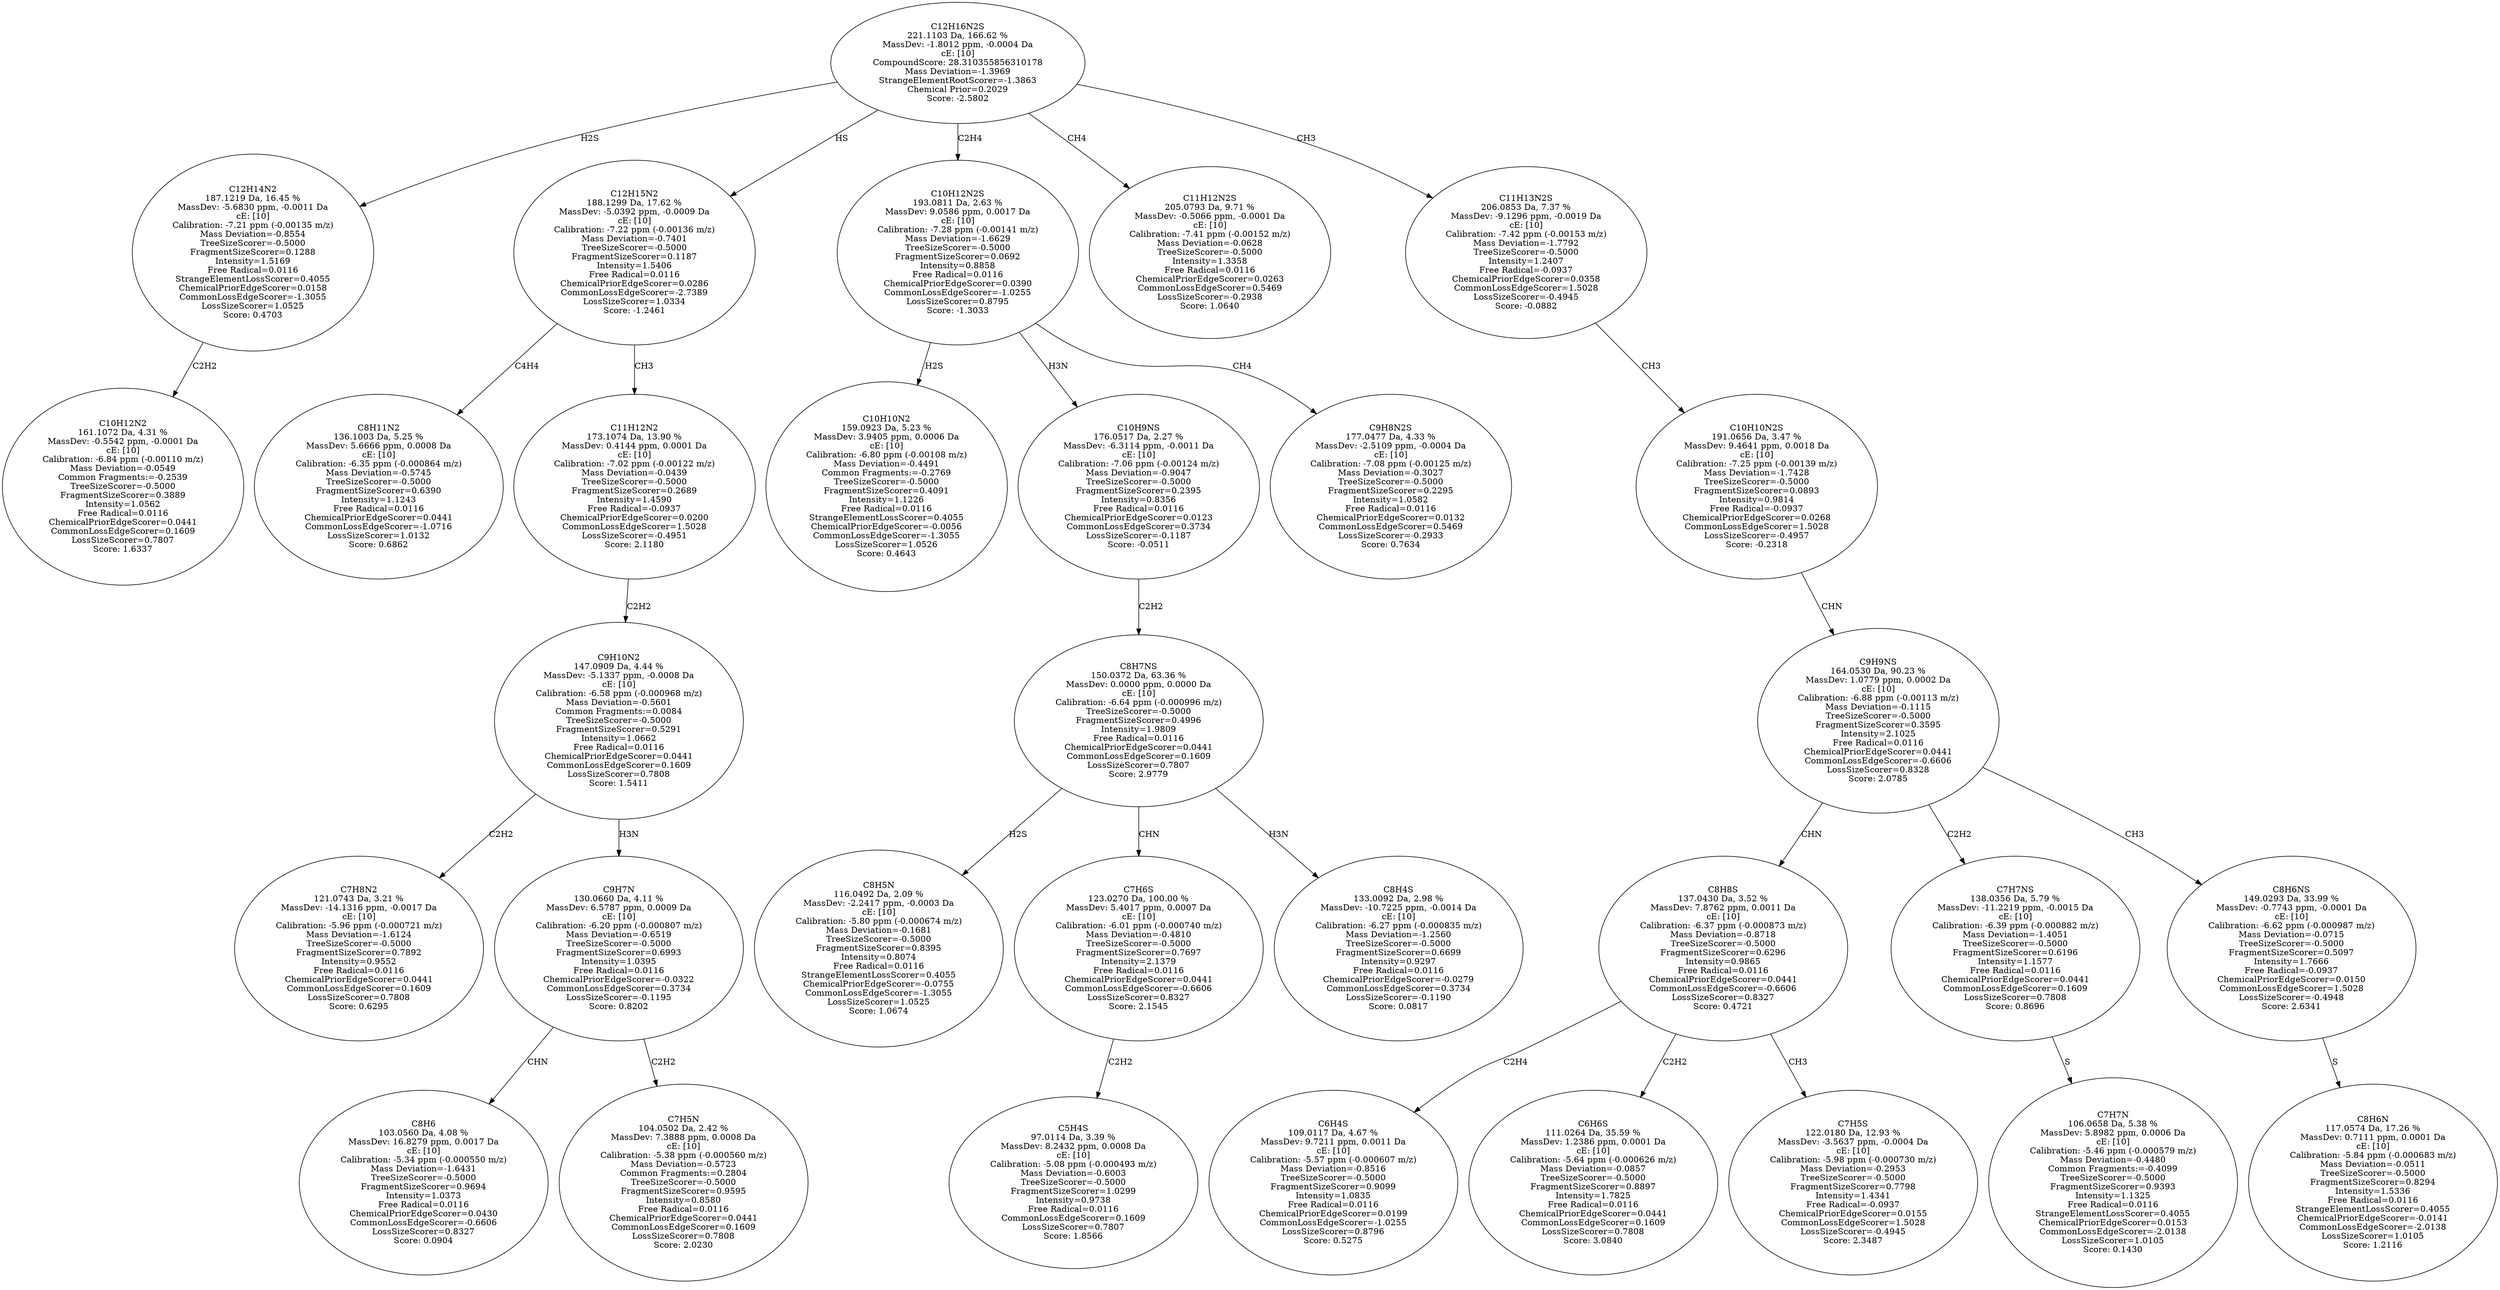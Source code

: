 strict digraph {
v1 [label="C10H12N2\n161.1072 Da, 4.31 %\nMassDev: -0.5542 ppm, -0.0001 Da\ncE: [10]\nCalibration: -6.84 ppm (-0.00110 m/z)\nMass Deviation=-0.0549\nCommon Fragments:=-0.2539\nTreeSizeScorer=-0.5000\nFragmentSizeScorer=0.3889\nIntensity=1.0562\nFree Radical=0.0116\nChemicalPriorEdgeScorer=0.0441\nCommonLossEdgeScorer=0.1609\nLossSizeScorer=0.7807\nScore: 1.6337"];
v2 [label="C12H14N2\n187.1219 Da, 16.45 %\nMassDev: -5.6830 ppm, -0.0011 Da\ncE: [10]\nCalibration: -7.21 ppm (-0.00135 m/z)\nMass Deviation=-0.8554\nTreeSizeScorer=-0.5000\nFragmentSizeScorer=0.1288\nIntensity=1.5169\nFree Radical=0.0116\nStrangeElementLossScorer=0.4055\nChemicalPriorEdgeScorer=0.0158\nCommonLossEdgeScorer=-1.3055\nLossSizeScorer=1.0525\nScore: 0.4703"];
v3 [label="C8H11N2\n136.1003 Da, 5.25 %\nMassDev: 5.6666 ppm, 0.0008 Da\ncE: [10]\nCalibration: -6.35 ppm (-0.000864 m/z)\nMass Deviation=-0.5745\nTreeSizeScorer=-0.5000\nFragmentSizeScorer=0.6390\nIntensity=1.1243\nFree Radical=0.0116\nChemicalPriorEdgeScorer=0.0441\nCommonLossEdgeScorer=-1.0716\nLossSizeScorer=1.0132\nScore: 0.6862"];
v4 [label="C7H8N2\n121.0743 Da, 3.21 %\nMassDev: -14.1316 ppm, -0.0017 Da\ncE: [10]\nCalibration: -5.96 ppm (-0.000721 m/z)\nMass Deviation=-1.6124\nTreeSizeScorer=-0.5000\nFragmentSizeScorer=0.7892\nIntensity=0.9552\nFree Radical=0.0116\nChemicalPriorEdgeScorer=0.0441\nCommonLossEdgeScorer=0.1609\nLossSizeScorer=0.7808\nScore: 0.6295"];
v5 [label="C8H6\n103.0560 Da, 4.08 %\nMassDev: 16.8279 ppm, 0.0017 Da\ncE: [10]\nCalibration: -5.34 ppm (-0.000550 m/z)\nMass Deviation=-1.6431\nTreeSizeScorer=-0.5000\nFragmentSizeScorer=0.9694\nIntensity=1.0373\nFree Radical=0.0116\nChemicalPriorEdgeScorer=0.0430\nCommonLossEdgeScorer=-0.6606\nLossSizeScorer=0.8327\nScore: 0.0904"];
v6 [label="C7H5N\n104.0502 Da, 2.42 %\nMassDev: 7.3888 ppm, 0.0008 Da\ncE: [10]\nCalibration: -5.38 ppm (-0.000560 m/z)\nMass Deviation=-0.5723\nCommon Fragments:=0.2804\nTreeSizeScorer=-0.5000\nFragmentSizeScorer=0.9595\nIntensity=0.8580\nFree Radical=0.0116\nChemicalPriorEdgeScorer=0.0441\nCommonLossEdgeScorer=0.1609\nLossSizeScorer=0.7808\nScore: 2.0230"];
v7 [label="C9H7N\n130.0660 Da, 4.11 %\nMassDev: 6.5787 ppm, 0.0009 Da\ncE: [10]\nCalibration: -6.20 ppm (-0.000807 m/z)\nMass Deviation=-0.6519\nTreeSizeScorer=-0.5000\nFragmentSizeScorer=0.6993\nIntensity=1.0395\nFree Radical=0.0116\nChemicalPriorEdgeScorer=-0.0322\nCommonLossEdgeScorer=0.3734\nLossSizeScorer=-0.1195\nScore: 0.8202"];
v8 [label="C9H10N2\n147.0909 Da, 4.44 %\nMassDev: -5.1337 ppm, -0.0008 Da\ncE: [10]\nCalibration: -6.58 ppm (-0.000968 m/z)\nMass Deviation=-0.5601\nCommon Fragments:=0.0084\nTreeSizeScorer=-0.5000\nFragmentSizeScorer=0.5291\nIntensity=1.0662\nFree Radical=0.0116\nChemicalPriorEdgeScorer=0.0441\nCommonLossEdgeScorer=0.1609\nLossSizeScorer=0.7808\nScore: 1.5411"];
v9 [label="C11H12N2\n173.1074 Da, 13.90 %\nMassDev: 0.4144 ppm, 0.0001 Da\ncE: [10]\nCalibration: -7.02 ppm (-0.00122 m/z)\nMass Deviation=-0.0439\nTreeSizeScorer=-0.5000\nFragmentSizeScorer=0.2689\nIntensity=1.4590\nFree Radical=-0.0937\nChemicalPriorEdgeScorer=0.0200\nCommonLossEdgeScorer=1.5028\nLossSizeScorer=-0.4951\nScore: 2.1180"];
v10 [label="C12H15N2\n188.1299 Da, 17.62 %\nMassDev: -5.0392 ppm, -0.0009 Da\ncE: [10]\nCalibration: -7.22 ppm (-0.00136 m/z)\nMass Deviation=-0.7401\nTreeSizeScorer=-0.5000\nFragmentSizeScorer=0.1187\nIntensity=1.5406\nFree Radical=0.0116\nChemicalPriorEdgeScorer=0.0286\nCommonLossEdgeScorer=-2.7389\nLossSizeScorer=1.0334\nScore: -1.2461"];
v11 [label="C10H10N2\n159.0923 Da, 5.23 %\nMassDev: 3.9405 ppm, 0.0006 Da\ncE: [10]\nCalibration: -6.80 ppm (-0.00108 m/z)\nMass Deviation=-0.4491\nCommon Fragments:=-0.2769\nTreeSizeScorer=-0.5000\nFragmentSizeScorer=0.4091\nIntensity=1.1226\nFree Radical=0.0116\nStrangeElementLossScorer=0.4055\nChemicalPriorEdgeScorer=-0.0056\nCommonLossEdgeScorer=-1.3055\nLossSizeScorer=1.0526\nScore: 0.4643"];
v12 [label="C8H5N\n116.0492 Da, 2.09 %\nMassDev: -2.2417 ppm, -0.0003 Da\ncE: [10]\nCalibration: -5.80 ppm (-0.000674 m/z)\nMass Deviation=-0.1681\nTreeSizeScorer=-0.5000\nFragmentSizeScorer=0.8395\nIntensity=0.8074\nFree Radical=0.0116\nStrangeElementLossScorer=0.4055\nChemicalPriorEdgeScorer=-0.0755\nCommonLossEdgeScorer=-1.3055\nLossSizeScorer=1.0525\nScore: 1.0674"];
v13 [label="C5H4S\n97.0114 Da, 3.39 %\nMassDev: 8.2432 ppm, 0.0008 Da\ncE: [10]\nCalibration: -5.08 ppm (-0.000493 m/z)\nMass Deviation=-0.6003\nTreeSizeScorer=-0.5000\nFragmentSizeScorer=1.0299\nIntensity=0.9738\nFree Radical=0.0116\nCommonLossEdgeScorer=0.1609\nLossSizeScorer=0.7807\nScore: 1.8566"];
v14 [label="C7H6S\n123.0270 Da, 100.00 %\nMassDev: 5.4017 ppm, 0.0007 Da\ncE: [10]\nCalibration: -6.01 ppm (-0.000740 m/z)\nMass Deviation=-0.4810\nTreeSizeScorer=-0.5000\nFragmentSizeScorer=0.7697\nIntensity=2.1379\nFree Radical=0.0116\nChemicalPriorEdgeScorer=0.0441\nCommonLossEdgeScorer=-0.6606\nLossSizeScorer=0.8327\nScore: 2.1545"];
v15 [label="C8H4S\n133.0092 Da, 2.98 %\nMassDev: -10.7225 ppm, -0.0014 Da\ncE: [10]\nCalibration: -6.27 ppm (-0.000835 m/z)\nMass Deviation=-1.2560\nTreeSizeScorer=-0.5000\nFragmentSizeScorer=0.6699\nIntensity=0.9297\nFree Radical=0.0116\nChemicalPriorEdgeScorer=-0.0279\nCommonLossEdgeScorer=0.3734\nLossSizeScorer=-0.1190\nScore: 0.0817"];
v16 [label="C8H7NS\n150.0372 Da, 63.36 %\nMassDev: 0.0000 ppm, 0.0000 Da\ncE: [10]\nCalibration: -6.64 ppm (-0.000996 m/z)\nTreeSizeScorer=-0.5000\nFragmentSizeScorer=0.4996\nIntensity=1.9809\nFree Radical=0.0116\nChemicalPriorEdgeScorer=0.0441\nCommonLossEdgeScorer=0.1609\nLossSizeScorer=0.7807\nScore: 2.9779"];
v17 [label="C10H9NS\n176.0517 Da, 2.27 %\nMassDev: -6.3114 ppm, -0.0011 Da\ncE: [10]\nCalibration: -7.06 ppm (-0.00124 m/z)\nMass Deviation=-0.9047\nTreeSizeScorer=-0.5000\nFragmentSizeScorer=0.2395\nIntensity=0.8356\nFree Radical=0.0116\nChemicalPriorEdgeScorer=0.0123\nCommonLossEdgeScorer=0.3734\nLossSizeScorer=-0.1187\nScore: -0.0511"];
v18 [label="C9H8N2S\n177.0477 Da, 4.33 %\nMassDev: -2.5109 ppm, -0.0004 Da\ncE: [10]\nCalibration: -7.08 ppm (-0.00125 m/z)\nMass Deviation=-0.3027\nTreeSizeScorer=-0.5000\nFragmentSizeScorer=0.2295\nIntensity=1.0582\nFree Radical=0.0116\nChemicalPriorEdgeScorer=0.0132\nCommonLossEdgeScorer=0.5469\nLossSizeScorer=-0.2933\nScore: 0.7634"];
v19 [label="C10H12N2S\n193.0811 Da, 2.63 %\nMassDev: 9.0586 ppm, 0.0017 Da\ncE: [10]\nCalibration: -7.28 ppm (-0.00141 m/z)\nMass Deviation=-1.6629\nTreeSizeScorer=-0.5000\nFragmentSizeScorer=0.0692\nIntensity=0.8858\nFree Radical=0.0116\nChemicalPriorEdgeScorer=0.0390\nCommonLossEdgeScorer=-1.0255\nLossSizeScorer=0.8795\nScore: -1.3033"];
v20 [label="C11H12N2S\n205.0793 Da, 9.71 %\nMassDev: -0.5066 ppm, -0.0001 Da\ncE: [10]\nCalibration: -7.41 ppm (-0.00152 m/z)\nMass Deviation=-0.0628\nTreeSizeScorer=-0.5000\nIntensity=1.3358\nFree Radical=0.0116\nChemicalPriorEdgeScorer=0.0263\nCommonLossEdgeScorer=0.5469\nLossSizeScorer=-0.2938\nScore: 1.0640"];
v21 [label="C6H4S\n109.0117 Da, 4.67 %\nMassDev: 9.7211 ppm, 0.0011 Da\ncE: [10]\nCalibration: -5.57 ppm (-0.000607 m/z)\nMass Deviation=-0.8516\nTreeSizeScorer=-0.5000\nFragmentSizeScorer=0.9099\nIntensity=1.0835\nFree Radical=0.0116\nChemicalPriorEdgeScorer=0.0199\nCommonLossEdgeScorer=-1.0255\nLossSizeScorer=0.8796\nScore: 0.5275"];
v22 [label="C6H6S\n111.0264 Da, 35.59 %\nMassDev: 1.2386 ppm, 0.0001 Da\ncE: [10]\nCalibration: -5.64 ppm (-0.000626 m/z)\nMass Deviation=-0.0857\nTreeSizeScorer=-0.5000\nFragmentSizeScorer=0.8897\nIntensity=1.7825\nFree Radical=0.0116\nChemicalPriorEdgeScorer=0.0441\nCommonLossEdgeScorer=0.1609\nLossSizeScorer=0.7808\nScore: 3.0840"];
v23 [label="C7H5S\n122.0180 Da, 12.93 %\nMassDev: -3.5637 ppm, -0.0004 Da\ncE: [10]\nCalibration: -5.98 ppm (-0.000730 m/z)\nMass Deviation=-0.2953\nTreeSizeScorer=-0.5000\nFragmentSizeScorer=0.7798\nIntensity=1.4341\nFree Radical=-0.0937\nChemicalPriorEdgeScorer=0.0155\nCommonLossEdgeScorer=1.5028\nLossSizeScorer=-0.4945\nScore: 2.3487"];
v24 [label="C8H8S\n137.0430 Da, 3.52 %\nMassDev: 7.8762 ppm, 0.0011 Da\ncE: [10]\nCalibration: -6.37 ppm (-0.000873 m/z)\nMass Deviation=-0.8718\nTreeSizeScorer=-0.5000\nFragmentSizeScorer=0.6296\nIntensity=0.9865\nFree Radical=0.0116\nChemicalPriorEdgeScorer=0.0441\nCommonLossEdgeScorer=-0.6606\nLossSizeScorer=0.8327\nScore: 0.4721"];
v25 [label="C7H7N\n106.0658 Da, 5.38 %\nMassDev: 5.8982 ppm, 0.0006 Da\ncE: [10]\nCalibration: -5.46 ppm (-0.000579 m/z)\nMass Deviation=-0.4480\nCommon Fragments:=-0.4099\nTreeSizeScorer=-0.5000\nFragmentSizeScorer=0.9393\nIntensity=1.1325\nFree Radical=0.0116\nStrangeElementLossScorer=0.4055\nChemicalPriorEdgeScorer=0.0153\nCommonLossEdgeScorer=-2.0138\nLossSizeScorer=1.0105\nScore: 0.1430"];
v26 [label="C7H7NS\n138.0356 Da, 5.79 %\nMassDev: -11.2219 ppm, -0.0015 Da\ncE: [10]\nCalibration: -6.39 ppm (-0.000882 m/z)\nMass Deviation=-1.4051\nTreeSizeScorer=-0.5000\nFragmentSizeScorer=0.6196\nIntensity=1.1577\nFree Radical=0.0116\nChemicalPriorEdgeScorer=0.0441\nCommonLossEdgeScorer=0.1609\nLossSizeScorer=0.7808\nScore: 0.8696"];
v27 [label="C8H6N\n117.0574 Da, 17.26 %\nMassDev: 0.7111 ppm, 0.0001 Da\ncE: [10]\nCalibration: -5.84 ppm (-0.000683 m/z)\nMass Deviation=-0.0511\nTreeSizeScorer=-0.5000\nFragmentSizeScorer=0.8294\nIntensity=1.5336\nFree Radical=0.0116\nStrangeElementLossScorer=0.4055\nChemicalPriorEdgeScorer=-0.0141\nCommonLossEdgeScorer=-2.0138\nLossSizeScorer=1.0105\nScore: 1.2116"];
v28 [label="C8H6NS\n149.0293 Da, 33.99 %\nMassDev: -0.7743 ppm, -0.0001 Da\ncE: [10]\nCalibration: -6.62 ppm (-0.000987 m/z)\nMass Deviation=-0.0715\nTreeSizeScorer=-0.5000\nFragmentSizeScorer=0.5097\nIntensity=1.7666\nFree Radical=-0.0937\nChemicalPriorEdgeScorer=0.0150\nCommonLossEdgeScorer=1.5028\nLossSizeScorer=-0.4948\nScore: 2.6341"];
v29 [label="C9H9NS\n164.0530 Da, 90.23 %\nMassDev: 1.0779 ppm, 0.0002 Da\ncE: [10]\nCalibration: -6.88 ppm (-0.00113 m/z)\nMass Deviation=-0.1115\nTreeSizeScorer=-0.5000\nFragmentSizeScorer=0.3595\nIntensity=2.1025\nFree Radical=0.0116\nChemicalPriorEdgeScorer=0.0441\nCommonLossEdgeScorer=-0.6606\nLossSizeScorer=0.8328\nScore: 2.0785"];
v30 [label="C10H10N2S\n191.0656 Da, 3.47 %\nMassDev: 9.4641 ppm, 0.0018 Da\ncE: [10]\nCalibration: -7.25 ppm (-0.00139 m/z)\nMass Deviation=-1.7428\nTreeSizeScorer=-0.5000\nFragmentSizeScorer=0.0893\nIntensity=0.9814\nFree Radical=-0.0937\nChemicalPriorEdgeScorer=0.0268\nCommonLossEdgeScorer=1.5028\nLossSizeScorer=-0.4957\nScore: -0.2318"];
v31 [label="C11H13N2S\n206.0853 Da, 7.37 %\nMassDev: -9.1296 ppm, -0.0019 Da\ncE: [10]\nCalibration: -7.42 ppm (-0.00153 m/z)\nMass Deviation=-1.7792\nTreeSizeScorer=-0.5000\nIntensity=1.2407\nFree Radical=-0.0937\nChemicalPriorEdgeScorer=0.0358\nCommonLossEdgeScorer=1.5028\nLossSizeScorer=-0.4945\nScore: -0.0882"];
v32 [label="C12H16N2S\n221.1103 Da, 166.62 %\nMassDev: -1.8012 ppm, -0.0004 Da\ncE: [10]\nCompoundScore: 28.310355856310178\nMass Deviation=-1.3969\nStrangeElementRootScorer=-1.3863\nChemical Prior=0.2029\nScore: -2.5802"];
v2 -> v1 [label="C2H2"];
v32 -> v2 [label="H2S"];
v10 -> v3 [label="C4H4"];
v8 -> v4 [label="C2H2"];
v7 -> v5 [label="CHN"];
v7 -> v6 [label="C2H2"];
v8 -> v7 [label="H3N"];
v9 -> v8 [label="C2H2"];
v10 -> v9 [label="CH3"];
v32 -> v10 [label="HS"];
v19 -> v11 [label="H2S"];
v16 -> v12 [label="H2S"];
v14 -> v13 [label="C2H2"];
v16 -> v14 [label="CHN"];
v16 -> v15 [label="H3N"];
v17 -> v16 [label="C2H2"];
v19 -> v17 [label="H3N"];
v19 -> v18 [label="CH4"];
v32 -> v19 [label="C2H4"];
v32 -> v20 [label="CH4"];
v24 -> v21 [label="C2H4"];
v24 -> v22 [label="C2H2"];
v24 -> v23 [label="CH3"];
v29 -> v24 [label="CHN"];
v26 -> v25 [label="S"];
v29 -> v26 [label="C2H2"];
v28 -> v27 [label="S"];
v29 -> v28 [label="CH3"];
v30 -> v29 [label="CHN"];
v31 -> v30 [label="CH3"];
v32 -> v31 [label="CH3"];
}